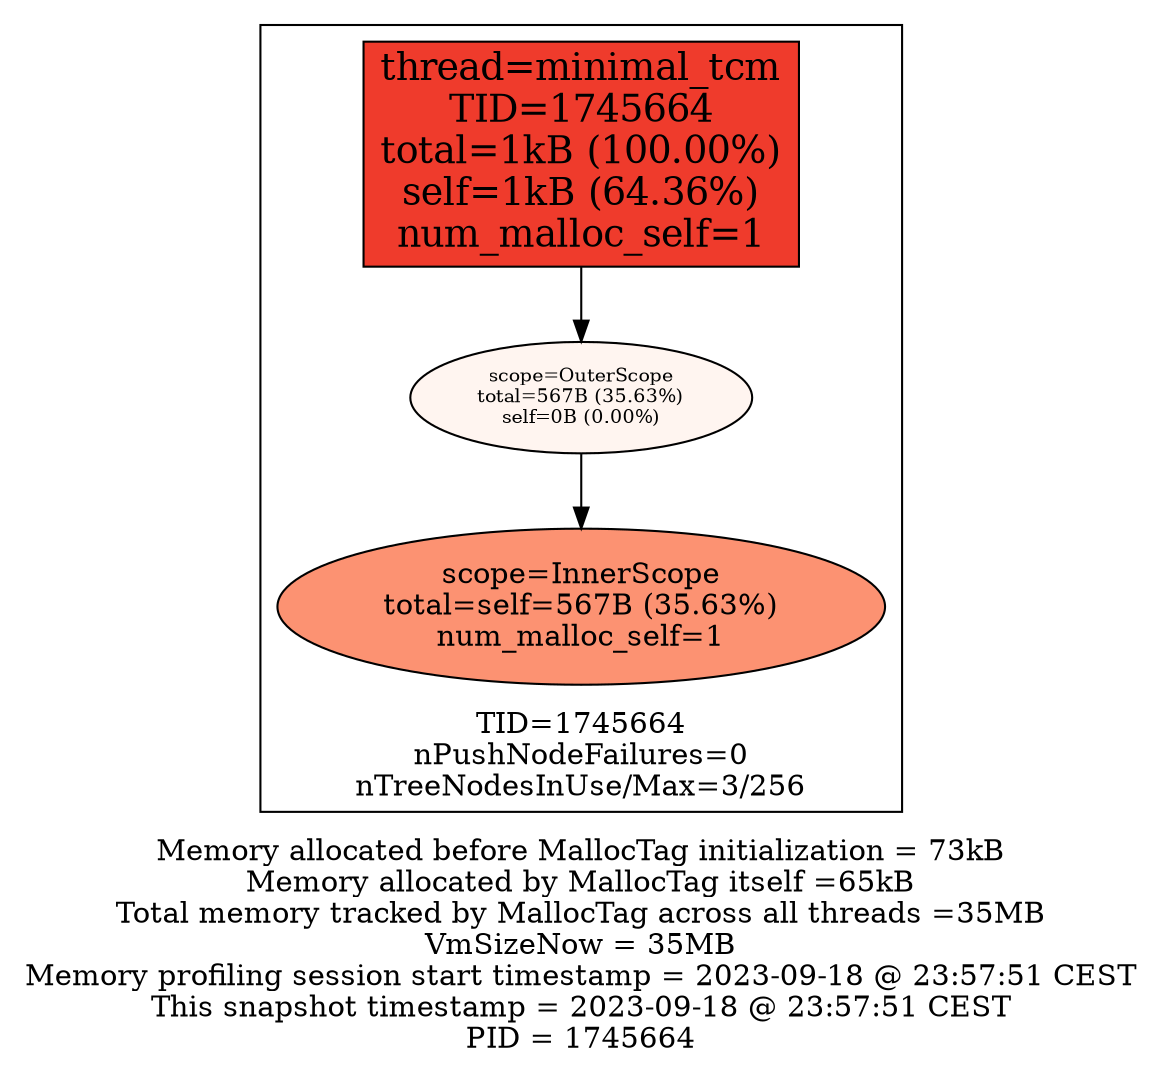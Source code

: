 digraph MallocTree {
 node [colorscheme=reds9 style=filled]
 subgraph cluster_TID1745664 {
  node [colorscheme=reds9 style=filled]
  labelloc="b"
  label="TID=1745664\nnPushNodeFailures=0\nnTreeNodesInUse/Max=3/256\n"
  "1745664_minimal_tcm" [label="thread=minimal_tcm\nTID=1745664\ntotal=1kB (100.00%)\nself=1kB (64.36%)\nnum_malloc_self=1" shape=box fillcolor=6 fontsize=18]
  "1745664_minimal_tcm" -> "1745664_OuterScope"
  "1745664_OuterScope" [label="scope=OuterScope\ntotal=567B (35.63%)\nself=0B (0.00%)" fillcolor=1 fontsize=9]
  "1745664_OuterScope" -> "1745664_InnerScope"
  "1745664_InnerScope" [label="scope=InnerScope\ntotal=self=567B (35.63%)\nnum_malloc_self=1" fillcolor=4 fontsize=14]
 }

 labelloc="b"
 label="Memory allocated before MallocTag initialization = 73kB\nMemory allocated by MallocTag itself =65kB\nTotal memory tracked by MallocTag across all threads =35MB\nVmSizeNow = 35MB\nMemory profiling session start timestamp = 2023-09-18 @ 23:57:51 CEST\nThis snapshot timestamp = 2023-09-18 @ 23:57:51 CEST\nPID = 1745664\n"
}

